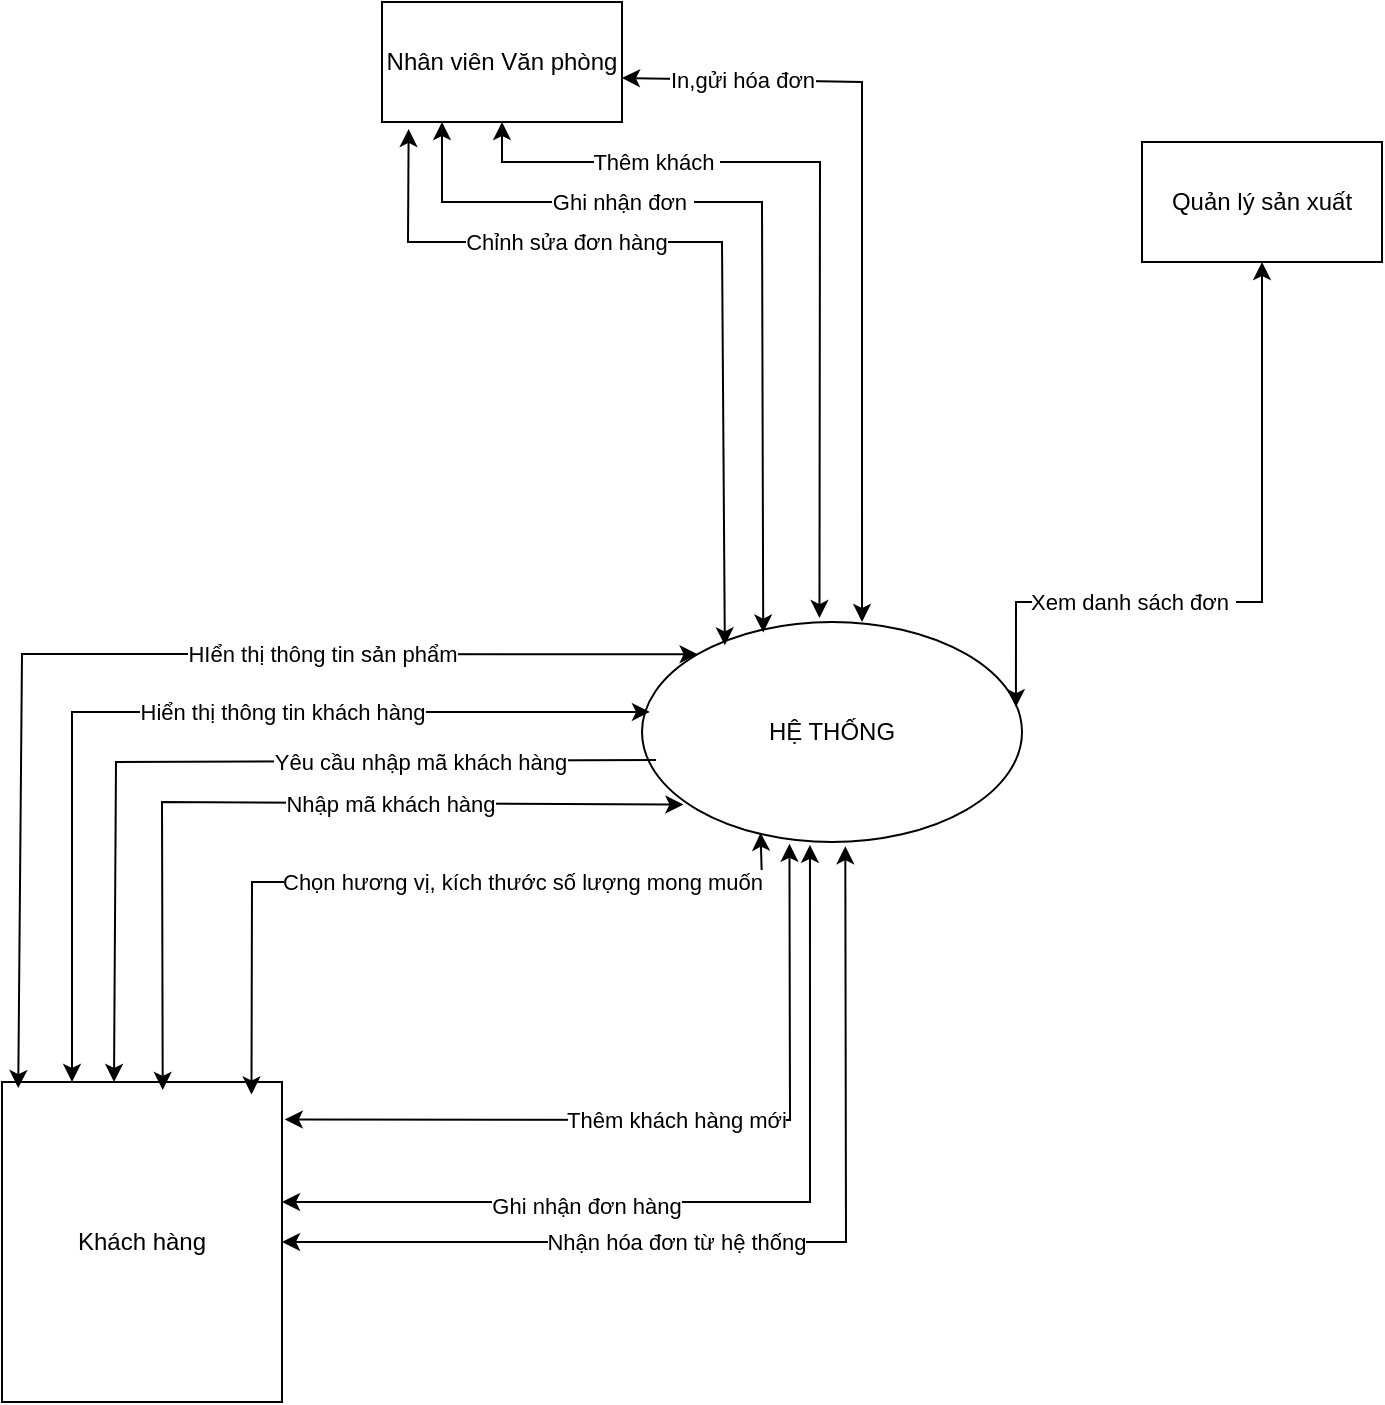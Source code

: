 <mxfile version="26.1.0">
  <diagram name="Page-1" id="0EpwGjM8e4kSp_nt2-hy">
    <mxGraphModel dx="1593" dy="858" grid="1" gridSize="10" guides="1" tooltips="1" connect="1" arrows="1" fold="1" page="1" pageScale="1" pageWidth="850" pageHeight="1100" math="0" shadow="0">
      <root>
        <mxCell id="0" />
        <mxCell id="1" parent="0" />
        <mxCell id="xZG8g1dK-9rmGVhBD8su-1" value="HỆ THỐNG" style="ellipse;whiteSpace=wrap;html=1;" vertex="1" parent="1">
          <mxGeometry x="340" y="350" width="190" height="110" as="geometry" />
        </mxCell>
        <mxCell id="xZG8g1dK-9rmGVhBD8su-2" value="Khách hàng" style="rounded=0;whiteSpace=wrap;html=1;" vertex="1" parent="1">
          <mxGeometry x="20" y="580" width="140" height="160" as="geometry" />
        </mxCell>
        <mxCell id="xZG8g1dK-9rmGVhBD8su-5" value="Nhân viên Văn phòng" style="rounded=0;whiteSpace=wrap;html=1;" vertex="1" parent="1">
          <mxGeometry x="210" y="40" width="120" height="60" as="geometry" />
        </mxCell>
        <mxCell id="xZG8g1dK-9rmGVhBD8su-6" value="Quản lý sản xuất" style="rounded=0;whiteSpace=wrap;html=1;" vertex="1" parent="1">
          <mxGeometry x="590" y="110" width="120" height="60" as="geometry" />
        </mxCell>
        <mxCell id="xZG8g1dK-9rmGVhBD8su-8" value="Thêm khách hàng mới" style="endArrow=classic;startArrow=classic;html=1;rounded=0;exitX=1.01;exitY=0.117;exitDx=0;exitDy=0;entryX=0.388;entryY=1.008;entryDx=0;entryDy=0;entryPerimeter=0;exitPerimeter=0;" edge="1" parent="1" source="xZG8g1dK-9rmGVhBD8su-2" target="xZG8g1dK-9rmGVhBD8su-1">
          <mxGeometry width="50" height="50" relative="1" as="geometry">
            <mxPoint x="400" y="420" as="sourcePoint" />
            <mxPoint x="450" y="370" as="targetPoint" />
            <Array as="points">
              <mxPoint x="414" y="599" />
            </Array>
          </mxGeometry>
        </mxCell>
        <mxCell id="xZG8g1dK-9rmGVhBD8su-9" value="Ghi nhận đơn hàng" style="endArrow=classic;startArrow=classic;html=1;rounded=0;exitX=1;exitY=0.375;exitDx=0;exitDy=0;entryX=0.442;entryY=1.013;entryDx=0;entryDy=0;entryPerimeter=0;exitPerimeter=0;" edge="1" parent="1" source="xZG8g1dK-9rmGVhBD8su-2" target="xZG8g1dK-9rmGVhBD8su-1">
          <mxGeometry x="-0.314" y="-2" width="50" height="50" relative="1" as="geometry">
            <mxPoint x="400" y="420" as="sourcePoint" />
            <mxPoint x="450" y="370" as="targetPoint" />
            <Array as="points">
              <mxPoint x="424" y="640" />
            </Array>
            <mxPoint as="offset" />
          </mxGeometry>
        </mxCell>
        <mxCell id="xZG8g1dK-9rmGVhBD8su-10" value="Nhận hóa đơn từ hệ thống" style="endArrow=classic;startArrow=classic;html=1;rounded=0;entryX=0.535;entryY=1.019;entryDx=0;entryDy=0;exitX=1;exitY=0.5;exitDx=0;exitDy=0;entryPerimeter=0;" edge="1" parent="1" source="xZG8g1dK-9rmGVhBD8su-2" target="xZG8g1dK-9rmGVhBD8su-1">
          <mxGeometry x="-0.182" width="50" height="50" relative="1" as="geometry">
            <mxPoint x="143" y="610" as="sourcePoint" />
            <mxPoint x="440" y="460" as="targetPoint" />
            <Array as="points">
              <mxPoint x="442" y="660" />
            </Array>
            <mxPoint as="offset" />
          </mxGeometry>
        </mxCell>
        <mxCell id="xZG8g1dK-9rmGVhBD8su-18" value="Nhập mã khách hàng" style="endArrow=classic;startArrow=classic;html=1;rounded=0;exitX=0.574;exitY=0.025;exitDx=0;exitDy=0;exitPerimeter=0;entryX=0.109;entryY=0.83;entryDx=0;entryDy=0;entryPerimeter=0;" edge="1" parent="1" source="xZG8g1dK-9rmGVhBD8su-2" target="xZG8g1dK-9rmGVhBD8su-1">
          <mxGeometry x="0.274" width="50" height="50" relative="1" as="geometry">
            <mxPoint x="170" y="360" as="sourcePoint" />
            <mxPoint x="220" y="310" as="targetPoint" />
            <Array as="points">
              <mxPoint x="100" y="440" />
            </Array>
            <mxPoint as="offset" />
          </mxGeometry>
        </mxCell>
        <mxCell id="xZG8g1dK-9rmGVhBD8su-25" value="Ghi nhận đơn&amp;nbsp;" style="endArrow=classic;startArrow=classic;html=1;rounded=0;entryX=0.25;entryY=1;entryDx=0;entryDy=0;exitX=0.319;exitY=0.048;exitDx=0;exitDy=0;exitPerimeter=0;" edge="1" parent="1" source="xZG8g1dK-9rmGVhBD8su-1" target="xZG8g1dK-9rmGVhBD8su-5">
          <mxGeometry x="0.372" width="50" height="50" relative="1" as="geometry">
            <mxPoint x="290" y="400" as="sourcePoint" />
            <mxPoint x="340" y="350" as="targetPoint" />
            <Array as="points">
              <mxPoint x="400" y="140" />
              <mxPoint x="240" y="140" />
            </Array>
            <mxPoint as="offset" />
          </mxGeometry>
        </mxCell>
        <mxCell id="xZG8g1dK-9rmGVhBD8su-26" value="Thêm khách&amp;nbsp;" style="endArrow=classic;startArrow=classic;html=1;rounded=0;entryX=0.5;entryY=1;entryDx=0;entryDy=0;exitX=0.467;exitY=-0.018;exitDx=0;exitDy=0;exitPerimeter=0;" edge="1" parent="1" source="xZG8g1dK-9rmGVhBD8su-1" target="xZG8g1dK-9rmGVhBD8su-5">
          <mxGeometry x="0.523" width="50" height="50" relative="1" as="geometry">
            <mxPoint x="440" y="340" as="sourcePoint" />
            <mxPoint x="340" y="350" as="targetPoint" />
            <Array as="points">
              <mxPoint x="429" y="120" />
              <mxPoint x="270" y="120" />
            </Array>
            <mxPoint as="offset" />
          </mxGeometry>
        </mxCell>
        <mxCell id="xZG8g1dK-9rmGVhBD8su-27" value="&lt;div&gt;Chỉnh sửa đơn hàng&lt;/div&gt;" style="endArrow=classic;startArrow=classic;html=1;rounded=0;exitX=0.111;exitY=1.058;exitDx=0;exitDy=0;exitPerimeter=0;entryX=0.218;entryY=0.106;entryDx=0;entryDy=0;entryPerimeter=0;" edge="1" parent="1" source="xZG8g1dK-9rmGVhBD8su-5" target="xZG8g1dK-9rmGVhBD8su-1">
          <mxGeometry x="-0.347" width="50" height="50" relative="1" as="geometry">
            <mxPoint x="290" y="400" as="sourcePoint" />
            <mxPoint x="340" y="350" as="targetPoint" />
            <Array as="points">
              <mxPoint x="223" y="160" />
              <mxPoint x="380" y="160" />
            </Array>
            <mxPoint as="offset" />
          </mxGeometry>
        </mxCell>
        <mxCell id="xZG8g1dK-9rmGVhBD8su-32" value="Xem danh sách đơn&amp;nbsp;" style="endArrow=classic;startArrow=classic;html=1;rounded=0;exitX=0.984;exitY=0.387;exitDx=0;exitDy=0;exitPerimeter=0;entryX=0.5;entryY=1;entryDx=0;entryDy=0;" edge="1" parent="1" source="xZG8g1dK-9rmGVhBD8su-1" target="xZG8g1dK-9rmGVhBD8su-6">
          <mxGeometry x="-0.359" width="50" height="50" relative="1" as="geometry">
            <mxPoint x="290" y="400" as="sourcePoint" />
            <mxPoint x="340" y="350" as="targetPoint" />
            <Array as="points">
              <mxPoint x="527" y="340" />
              <mxPoint x="650" y="340" />
            </Array>
            <mxPoint as="offset" />
          </mxGeometry>
        </mxCell>
        <mxCell id="xZG8g1dK-9rmGVhBD8su-33" value="In,gửi hóa đơn" style="endArrow=classic;startArrow=classic;html=1;rounded=0;entryX=1;entryY=0.633;entryDx=0;entryDy=0;exitX=0.579;exitY=0;exitDx=0;exitDy=0;exitPerimeter=0;entryPerimeter=0;" edge="1" parent="1" source="xZG8g1dK-9rmGVhBD8su-1" target="xZG8g1dK-9rmGVhBD8su-5">
          <mxGeometry x="0.692" width="50" height="50" relative="1" as="geometry">
            <mxPoint x="439" y="358" as="sourcePoint" />
            <mxPoint x="280" y="110" as="targetPoint" />
            <Array as="points">
              <mxPoint x="450" y="130" />
              <mxPoint x="450" y="80" />
            </Array>
            <mxPoint as="offset" />
          </mxGeometry>
        </mxCell>
        <mxCell id="xZG8g1dK-9rmGVhBD8su-34" value="Yêu cầu nhập mã khách hàng" style="endArrow=classic;html=1;rounded=0;entryX=0.4;entryY=0;entryDx=0;entryDy=0;entryPerimeter=0;exitX=0.037;exitY=0.627;exitDx=0;exitDy=0;exitPerimeter=0;" edge="1" parent="1" source="xZG8g1dK-9rmGVhBD8su-1" target="xZG8g1dK-9rmGVhBD8su-2">
          <mxGeometry x="-0.451" y="1" width="50" height="50" relative="1" as="geometry">
            <mxPoint x="400" y="440" as="sourcePoint" />
            <mxPoint x="450" y="390" as="targetPoint" />
            <Array as="points">
              <mxPoint x="77" y="420" />
            </Array>
            <mxPoint as="offset" />
          </mxGeometry>
        </mxCell>
        <mxCell id="xZG8g1dK-9rmGVhBD8su-35" value="Hiển thị thông tin khách hàng" style="endArrow=classic;startArrow=classic;html=1;rounded=0;exitX=0.25;exitY=0;exitDx=0;exitDy=0;entryX=0.021;entryY=0.409;entryDx=0;entryDy=0;entryPerimeter=0;" edge="1" parent="1" source="xZG8g1dK-9rmGVhBD8su-2" target="xZG8g1dK-9rmGVhBD8su-1">
          <mxGeometry x="0.224" width="50" height="50" relative="1" as="geometry">
            <mxPoint x="400" y="440" as="sourcePoint" />
            <mxPoint x="450" y="390" as="targetPoint" />
            <Array as="points">
              <mxPoint x="55" y="395" />
            </Array>
            <mxPoint as="offset" />
          </mxGeometry>
        </mxCell>
        <mxCell id="xZG8g1dK-9rmGVhBD8su-36" value="Chọn hương vị, kích thước số lượng mong muốn" style="endArrow=classic;startArrow=classic;html=1;rounded=0;entryX=0.312;entryY=0.958;entryDx=0;entryDy=0;entryPerimeter=0;exitX=0.891;exitY=0.039;exitDx=0;exitDy=0;exitPerimeter=0;" edge="1" parent="1" source="xZG8g1dK-9rmGVhBD8su-2" target="xZG8g1dK-9rmGVhBD8su-1">
          <mxGeometry x="0.25" width="50" height="50" relative="1" as="geometry">
            <mxPoint x="210" y="370" as="sourcePoint" />
            <mxPoint x="260" y="320" as="targetPoint" />
            <Array as="points">
              <mxPoint x="145" y="480" />
              <mxPoint x="400" y="480" />
            </Array>
            <mxPoint as="offset" />
          </mxGeometry>
        </mxCell>
        <mxCell id="xZG8g1dK-9rmGVhBD8su-39" value="HIển thị thông tin sản phẩm" style="endArrow=classic;startArrow=classic;html=1;rounded=0;exitX=0.058;exitY=0.019;exitDx=0;exitDy=0;exitPerimeter=0;entryX=0;entryY=0;entryDx=0;entryDy=0;" edge="1" parent="1" source="xZG8g1dK-9rmGVhBD8su-2" target="xZG8g1dK-9rmGVhBD8su-1">
          <mxGeometry x="0.323" width="50" height="50" relative="1" as="geometry">
            <mxPoint x="180" y="360" as="sourcePoint" />
            <mxPoint x="230" y="310" as="targetPoint" />
            <Array as="points">
              <mxPoint x="30" y="366" />
            </Array>
            <mxPoint as="offset" />
          </mxGeometry>
        </mxCell>
      </root>
    </mxGraphModel>
  </diagram>
</mxfile>
